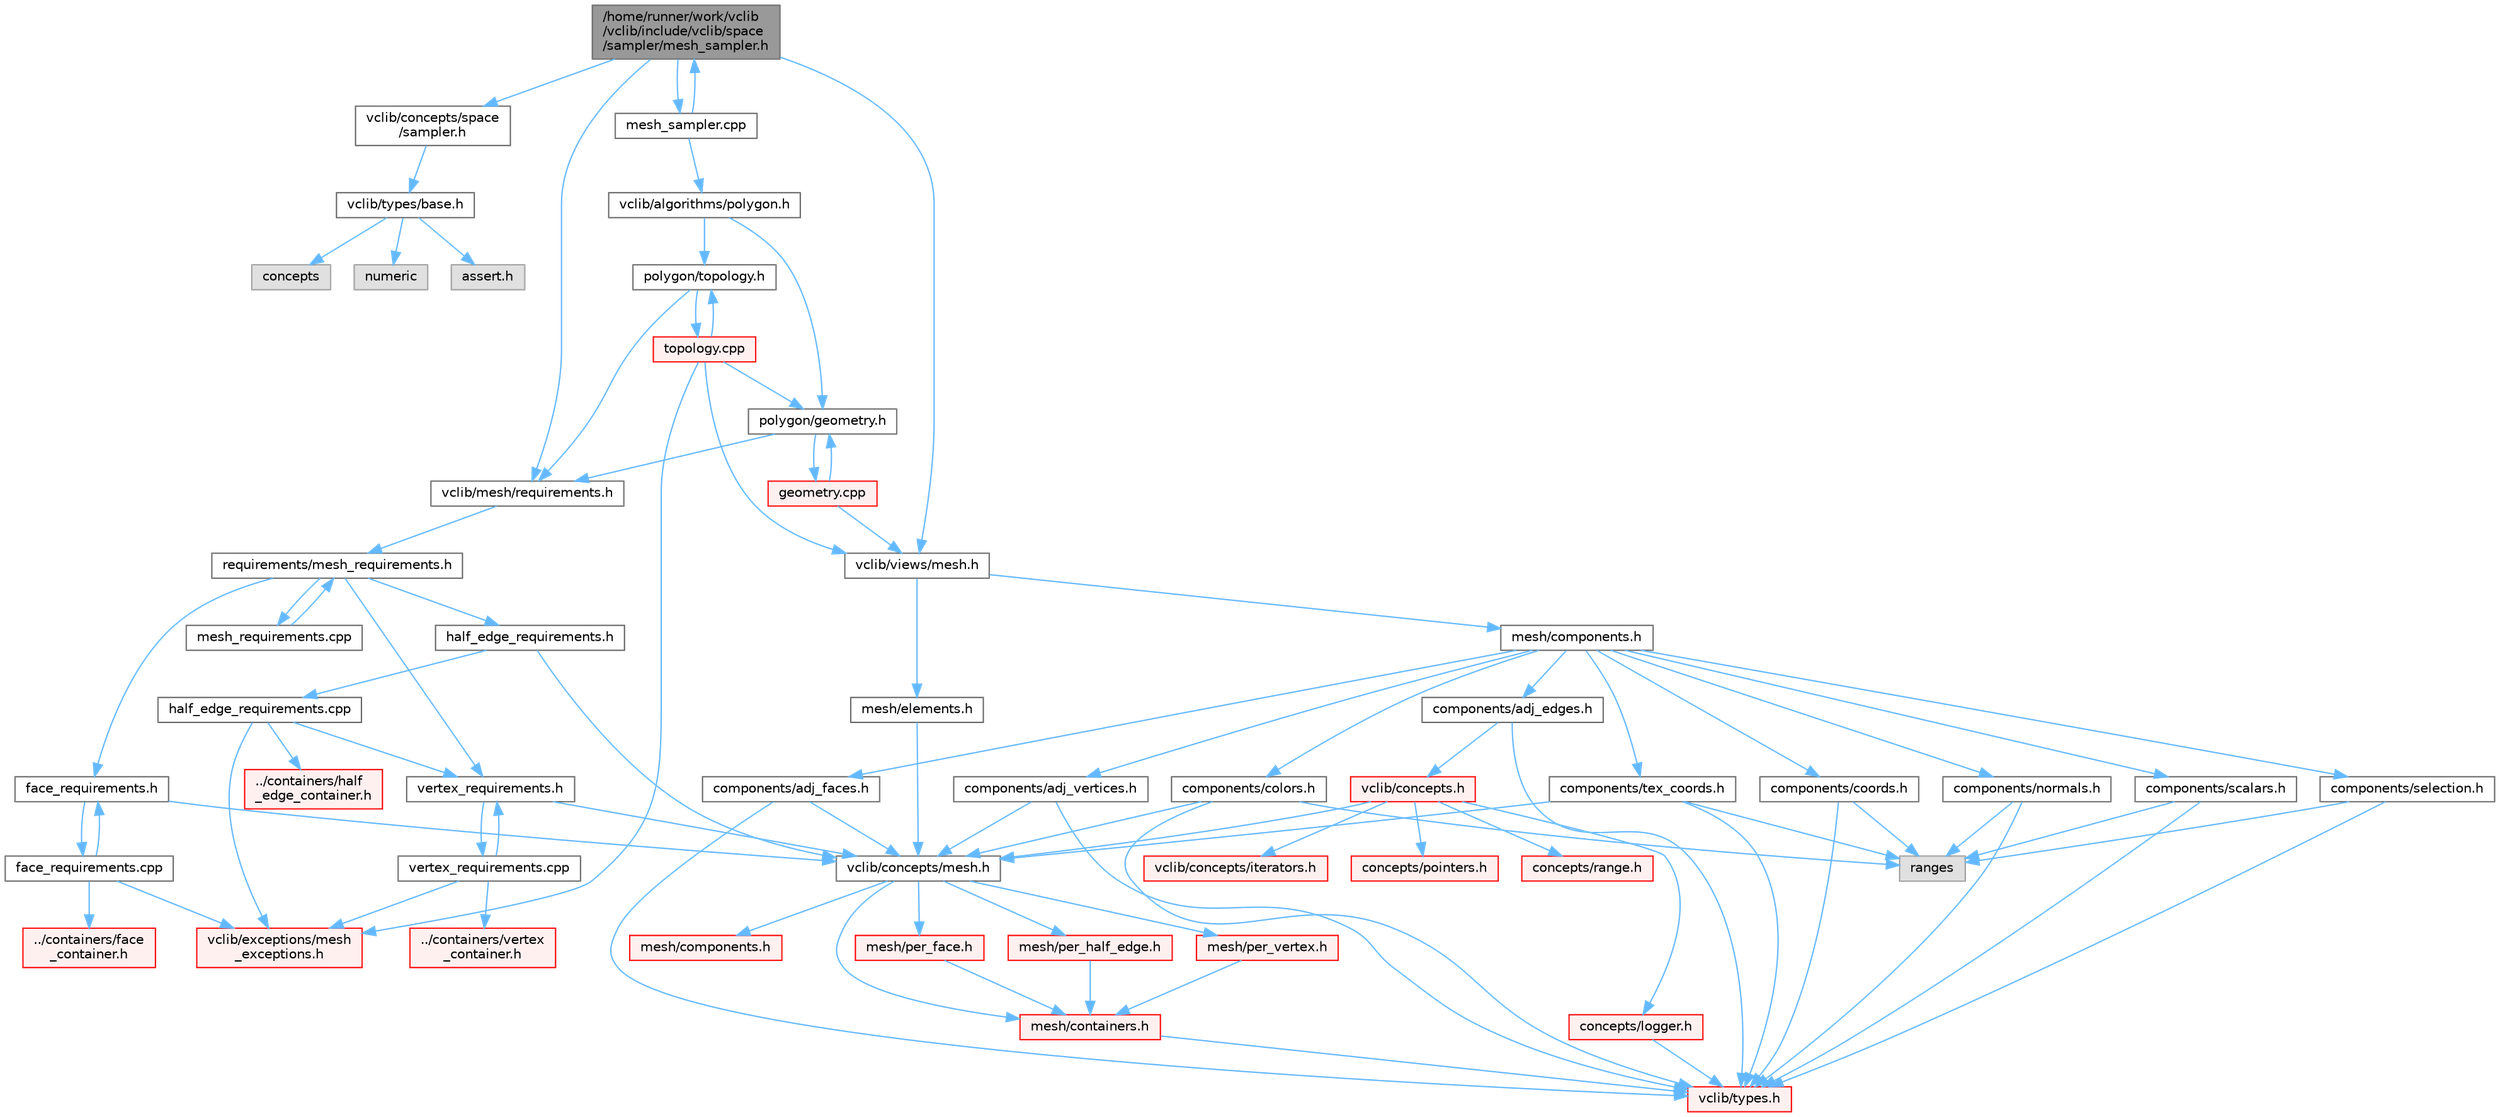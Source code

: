 digraph "/home/runner/work/vclib/vclib/include/vclib/space/sampler/mesh_sampler.h"
{
 // LATEX_PDF_SIZE
  bgcolor="transparent";
  edge [fontname=Helvetica,fontsize=10,labelfontname=Helvetica,labelfontsize=10];
  node [fontname=Helvetica,fontsize=10,shape=box,height=0.2,width=0.4];
  Node1 [label="/home/runner/work/vclib\l/vclib/include/vclib/space\l/sampler/mesh_sampler.h",height=0.2,width=0.4,color="gray40", fillcolor="grey60", style="filled", fontcolor="black",tooltip=" "];
  Node1 -> Node2 [color="steelblue1",style="solid"];
  Node2 [label="vclib/concepts/space\l/sampler.h",height=0.2,width=0.4,color="grey40", fillcolor="white", style="filled",URL="$concepts_2space_2sampler_8h.html",tooltip=" "];
  Node2 -> Node3 [color="steelblue1",style="solid"];
  Node3 [label="vclib/types/base.h",height=0.2,width=0.4,color="grey40", fillcolor="white", style="filled",URL="$types_2base_8h.html",tooltip=" "];
  Node3 -> Node4 [color="steelblue1",style="solid"];
  Node4 [label="assert.h",height=0.2,width=0.4,color="grey60", fillcolor="#E0E0E0", style="filled",tooltip=" "];
  Node3 -> Node5 [color="steelblue1",style="solid"];
  Node5 [label="concepts",height=0.2,width=0.4,color="grey60", fillcolor="#E0E0E0", style="filled",tooltip=" "];
  Node3 -> Node6 [color="steelblue1",style="solid"];
  Node6 [label="numeric",height=0.2,width=0.4,color="grey60", fillcolor="#E0E0E0", style="filled",tooltip=" "];
  Node1 -> Node7 [color="steelblue1",style="solid"];
  Node7 [label="vclib/mesh/requirements.h",height=0.2,width=0.4,color="grey40", fillcolor="white", style="filled",URL="$requirements_8h.html",tooltip=" "];
  Node7 -> Node8 [color="steelblue1",style="solid"];
  Node8 [label="requirements/mesh_requirements.h",height=0.2,width=0.4,color="grey40", fillcolor="white", style="filled",URL="$mesh__requirements_8h.html",tooltip=" "];
  Node8 -> Node9 [color="steelblue1",style="solid"];
  Node9 [label="half_edge_requirements.h",height=0.2,width=0.4,color="grey40", fillcolor="white", style="filled",URL="$half__edge__requirements_8h.html",tooltip=" "];
  Node9 -> Node10 [color="steelblue1",style="solid"];
  Node10 [label="vclib/concepts/mesh.h",height=0.2,width=0.4,color="grey40", fillcolor="white", style="filled",URL="$concepts_2mesh_8h.html",tooltip=" "];
  Node10 -> Node11 [color="steelblue1",style="solid"];
  Node11 [label="mesh/components.h",height=0.2,width=0.4,color="red", fillcolor="#FFF0F0", style="filled",URL="$concepts_2mesh_2components_8h.html",tooltip=" "];
  Node10 -> Node64 [color="steelblue1",style="solid"];
  Node64 [label="mesh/containers.h",height=0.2,width=0.4,color="red", fillcolor="#FFF0F0", style="filled",URL="$concepts_2mesh_2containers_8h.html",tooltip=" "];
  Node64 -> Node15 [color="steelblue1",style="solid"];
  Node15 [label="vclib/types.h",height=0.2,width=0.4,color="red", fillcolor="#FFF0F0", style="filled",URL="$types_8h.html",tooltip=" "];
  Node10 -> Node65 [color="steelblue1",style="solid"];
  Node65 [label="mesh/per_face.h",height=0.2,width=0.4,color="red", fillcolor="#FFF0F0", style="filled",URL="$per__face_8h.html",tooltip=" "];
  Node65 -> Node64 [color="steelblue1",style="solid"];
  Node10 -> Node68 [color="steelblue1",style="solid"];
  Node68 [label="mesh/per_half_edge.h",height=0.2,width=0.4,color="red", fillcolor="#FFF0F0", style="filled",URL="$per__half__edge_8h.html",tooltip=" "];
  Node68 -> Node64 [color="steelblue1",style="solid"];
  Node10 -> Node70 [color="steelblue1",style="solid"];
  Node70 [label="mesh/per_vertex.h",height=0.2,width=0.4,color="red", fillcolor="#FFF0F0", style="filled",URL="$per__vertex_8h.html",tooltip=" "];
  Node70 -> Node64 [color="steelblue1",style="solid"];
  Node9 -> Node72 [color="steelblue1",style="solid"];
  Node72 [label="half_edge_requirements.cpp",height=0.2,width=0.4,color="grey40", fillcolor="white", style="filled",URL="$half__edge__requirements_8cpp.html",tooltip=" "];
  Node72 -> Node73 [color="steelblue1",style="solid"];
  Node73 [label="vertex_requirements.h",height=0.2,width=0.4,color="grey40", fillcolor="white", style="filled",URL="$vertex__requirements_8h.html",tooltip=" "];
  Node73 -> Node10 [color="steelblue1",style="solid"];
  Node73 -> Node74 [color="steelblue1",style="solid"];
  Node74 [label="vertex_requirements.cpp",height=0.2,width=0.4,color="grey40", fillcolor="white", style="filled",URL="$vertex__requirements_8cpp.html",tooltip=" "];
  Node74 -> Node73 [color="steelblue1",style="solid"];
  Node74 -> Node75 [color="steelblue1",style="solid"];
  Node75 [label="vclib/exceptions/mesh\l_exceptions.h",height=0.2,width=0.4,color="red", fillcolor="#FFF0F0", style="filled",URL="$mesh__exceptions_8h.html",tooltip=" "];
  Node74 -> Node77 [color="steelblue1",style="solid"];
  Node77 [label="../containers/vertex\l_container.h",height=0.2,width=0.4,color="red", fillcolor="#FFF0F0", style="filled",URL="$vertex__container_8h.html",tooltip=" "];
  Node72 -> Node75 [color="steelblue1",style="solid"];
  Node72 -> Node147 [color="steelblue1",style="solid"];
  Node147 [label="../containers/half\l_edge_container.h",height=0.2,width=0.4,color="red", fillcolor="#FFF0F0", style="filled",URL="$half__edge__container_8h.html",tooltip=" "];
  Node8 -> Node154 [color="steelblue1",style="solid"];
  Node154 [label="face_requirements.h",height=0.2,width=0.4,color="grey40", fillcolor="white", style="filled",URL="$face__requirements_8h.html",tooltip=" "];
  Node154 -> Node10 [color="steelblue1",style="solid"];
  Node154 -> Node155 [color="steelblue1",style="solid"];
  Node155 [label="face_requirements.cpp",height=0.2,width=0.4,color="grey40", fillcolor="white", style="filled",URL="$face__requirements_8cpp.html",tooltip=" "];
  Node155 -> Node154 [color="steelblue1",style="solid"];
  Node155 -> Node75 [color="steelblue1",style="solid"];
  Node155 -> Node156 [color="steelblue1",style="solid"];
  Node156 [label="../containers/face\l_container.h",height=0.2,width=0.4,color="red", fillcolor="#FFF0F0", style="filled",URL="$face__container_8h.html",tooltip=" "];
  Node8 -> Node73 [color="steelblue1",style="solid"];
  Node8 -> Node179 [color="steelblue1",style="solid"];
  Node179 [label="mesh_requirements.cpp",height=0.2,width=0.4,color="grey40", fillcolor="white", style="filled",URL="$mesh__requirements_8cpp.html",tooltip=" "];
  Node179 -> Node8 [color="steelblue1",style="solid"];
  Node1 -> Node180 [color="steelblue1",style="solid"];
  Node180 [label="vclib/views/mesh.h",height=0.2,width=0.4,color="grey40", fillcolor="white", style="filled",URL="$views_2mesh_8h.html",tooltip=" "];
  Node180 -> Node181 [color="steelblue1",style="solid"];
  Node181 [label="mesh/components.h",height=0.2,width=0.4,color="grey40", fillcolor="white", style="filled",URL="$views_2mesh_2components_8h.html",tooltip=" "];
  Node181 -> Node182 [color="steelblue1",style="solid"];
  Node182 [label="components/adj_edges.h",height=0.2,width=0.4,color="grey40", fillcolor="white", style="filled",URL="$adj__edges_8h.html",tooltip=" "];
  Node182 -> Node183 [color="steelblue1",style="solid"];
  Node183 [label="vclib/concepts.h",height=0.2,width=0.4,color="red", fillcolor="#FFF0F0", style="filled",URL="$concepts_8h.html",tooltip=" "];
  Node183 -> Node34 [color="steelblue1",style="solid"];
  Node34 [label="vclib/concepts/iterators.h",height=0.2,width=0.4,color="red", fillcolor="#FFF0F0", style="filled",URL="$concepts_2iterators_8h.html",tooltip=" "];
  Node183 -> Node184 [color="steelblue1",style="solid"];
  Node184 [label="concepts/logger.h",height=0.2,width=0.4,color="red", fillcolor="#FFF0F0", style="filled",URL="$concepts_2logger_8h.html",tooltip=" "];
  Node184 -> Node15 [color="steelblue1",style="solid"];
  Node183 -> Node10 [color="steelblue1",style="solid"];
  Node183 -> Node185 [color="steelblue1",style="solid"];
  Node185 [label="concepts/pointers.h",height=0.2,width=0.4,color="red", fillcolor="#FFF0F0", style="filled",URL="$concepts_2pointers_8h.html",tooltip=" "];
  Node183 -> Node187 [color="steelblue1",style="solid"];
  Node187 [label="concepts/range.h",height=0.2,width=0.4,color="red", fillcolor="#FFF0F0", style="filled",URL="$range_8h.html",tooltip=" "];
  Node182 -> Node15 [color="steelblue1",style="solid"];
  Node181 -> Node199 [color="steelblue1",style="solid"];
  Node199 [label="components/adj_faces.h",height=0.2,width=0.4,color="grey40", fillcolor="white", style="filled",URL="$adj__faces_8h.html",tooltip=" "];
  Node199 -> Node10 [color="steelblue1",style="solid"];
  Node199 -> Node15 [color="steelblue1",style="solid"];
  Node181 -> Node200 [color="steelblue1",style="solid"];
  Node200 [label="components/adj_vertices.h",height=0.2,width=0.4,color="grey40", fillcolor="white", style="filled",URL="$adj__vertices_8h.html",tooltip=" "];
  Node200 -> Node10 [color="steelblue1",style="solid"];
  Node200 -> Node15 [color="steelblue1",style="solid"];
  Node181 -> Node201 [color="steelblue1",style="solid"];
  Node201 [label="components/colors.h",height=0.2,width=0.4,color="grey40", fillcolor="white", style="filled",URL="$colors_8h.html",tooltip=" "];
  Node201 -> Node10 [color="steelblue1",style="solid"];
  Node201 -> Node15 [color="steelblue1",style="solid"];
  Node201 -> Node90 [color="steelblue1",style="solid"];
  Node90 [label="ranges",height=0.2,width=0.4,color="grey60", fillcolor="#E0E0E0", style="filled",tooltip=" "];
  Node181 -> Node202 [color="steelblue1",style="solid"];
  Node202 [label="components/coords.h",height=0.2,width=0.4,color="grey40", fillcolor="white", style="filled",URL="$coords_8h.html",tooltip=" "];
  Node202 -> Node15 [color="steelblue1",style="solid"];
  Node202 -> Node90 [color="steelblue1",style="solid"];
  Node181 -> Node203 [color="steelblue1",style="solid"];
  Node203 [label="components/normals.h",height=0.2,width=0.4,color="grey40", fillcolor="white", style="filled",URL="$normals_8h.html",tooltip=" "];
  Node203 -> Node15 [color="steelblue1",style="solid"];
  Node203 -> Node90 [color="steelblue1",style="solid"];
  Node181 -> Node204 [color="steelblue1",style="solid"];
  Node204 [label="components/scalars.h",height=0.2,width=0.4,color="grey40", fillcolor="white", style="filled",URL="$scalars_8h.html",tooltip=" "];
  Node204 -> Node15 [color="steelblue1",style="solid"];
  Node204 -> Node90 [color="steelblue1",style="solid"];
  Node181 -> Node205 [color="steelblue1",style="solid"];
  Node205 [label="components/selection.h",height=0.2,width=0.4,color="grey40", fillcolor="white", style="filled",URL="$views_2mesh_2components_2selection_8h.html",tooltip=" "];
  Node205 -> Node15 [color="steelblue1",style="solid"];
  Node205 -> Node90 [color="steelblue1",style="solid"];
  Node181 -> Node206 [color="steelblue1",style="solid"];
  Node206 [label="components/tex_coords.h",height=0.2,width=0.4,color="grey40", fillcolor="white", style="filled",URL="$tex__coords_8h.html",tooltip=" "];
  Node206 -> Node10 [color="steelblue1",style="solid"];
  Node206 -> Node15 [color="steelblue1",style="solid"];
  Node206 -> Node90 [color="steelblue1",style="solid"];
  Node180 -> Node207 [color="steelblue1",style="solid"];
  Node207 [label="mesh/elements.h",height=0.2,width=0.4,color="grey40", fillcolor="white", style="filled",URL="$elements_8h.html",tooltip=" "];
  Node207 -> Node10 [color="steelblue1",style="solid"];
  Node1 -> Node208 [color="steelblue1",style="solid"];
  Node208 [label="mesh_sampler.cpp",height=0.2,width=0.4,color="grey40", fillcolor="white", style="filled",URL="$mesh__sampler_8cpp.html",tooltip=" "];
  Node208 -> Node1 [color="steelblue1",style="solid"];
  Node208 -> Node209 [color="steelblue1",style="solid"];
  Node209 [label="vclib/algorithms/polygon.h",height=0.2,width=0.4,color="grey40", fillcolor="white", style="filled",URL="$algorithms_2polygon_8h.html",tooltip=" "];
  Node209 -> Node210 [color="steelblue1",style="solid"];
  Node210 [label="polygon/geometry.h",height=0.2,width=0.4,color="grey40", fillcolor="white", style="filled",URL="$geometry_8h.html",tooltip=" "];
  Node210 -> Node7 [color="steelblue1",style="solid"];
  Node210 -> Node211 [color="steelblue1",style="solid"];
  Node211 [label="geometry.cpp",height=0.2,width=0.4,color="red", fillcolor="#FFF0F0", style="filled",URL="$geometry_8cpp.html",tooltip=" "];
  Node211 -> Node210 [color="steelblue1",style="solid"];
  Node211 -> Node180 [color="steelblue1",style="solid"];
  Node209 -> Node217 [color="steelblue1",style="solid"];
  Node217 [label="polygon/topology.h",height=0.2,width=0.4,color="grey40", fillcolor="white", style="filled",URL="$polygon_2topology_8h.html",tooltip=" "];
  Node217 -> Node7 [color="steelblue1",style="solid"];
  Node217 -> Node218 [color="steelblue1",style="solid"];
  Node218 [label="topology.cpp",height=0.2,width=0.4,color="red", fillcolor="#FFF0F0", style="filled",URL="$polygon_2topology_8cpp.html",tooltip=" "];
  Node218 -> Node217 [color="steelblue1",style="solid"];
  Node218 -> Node75 [color="steelblue1",style="solid"];
  Node218 -> Node180 [color="steelblue1",style="solid"];
  Node218 -> Node210 [color="steelblue1",style="solid"];
}
